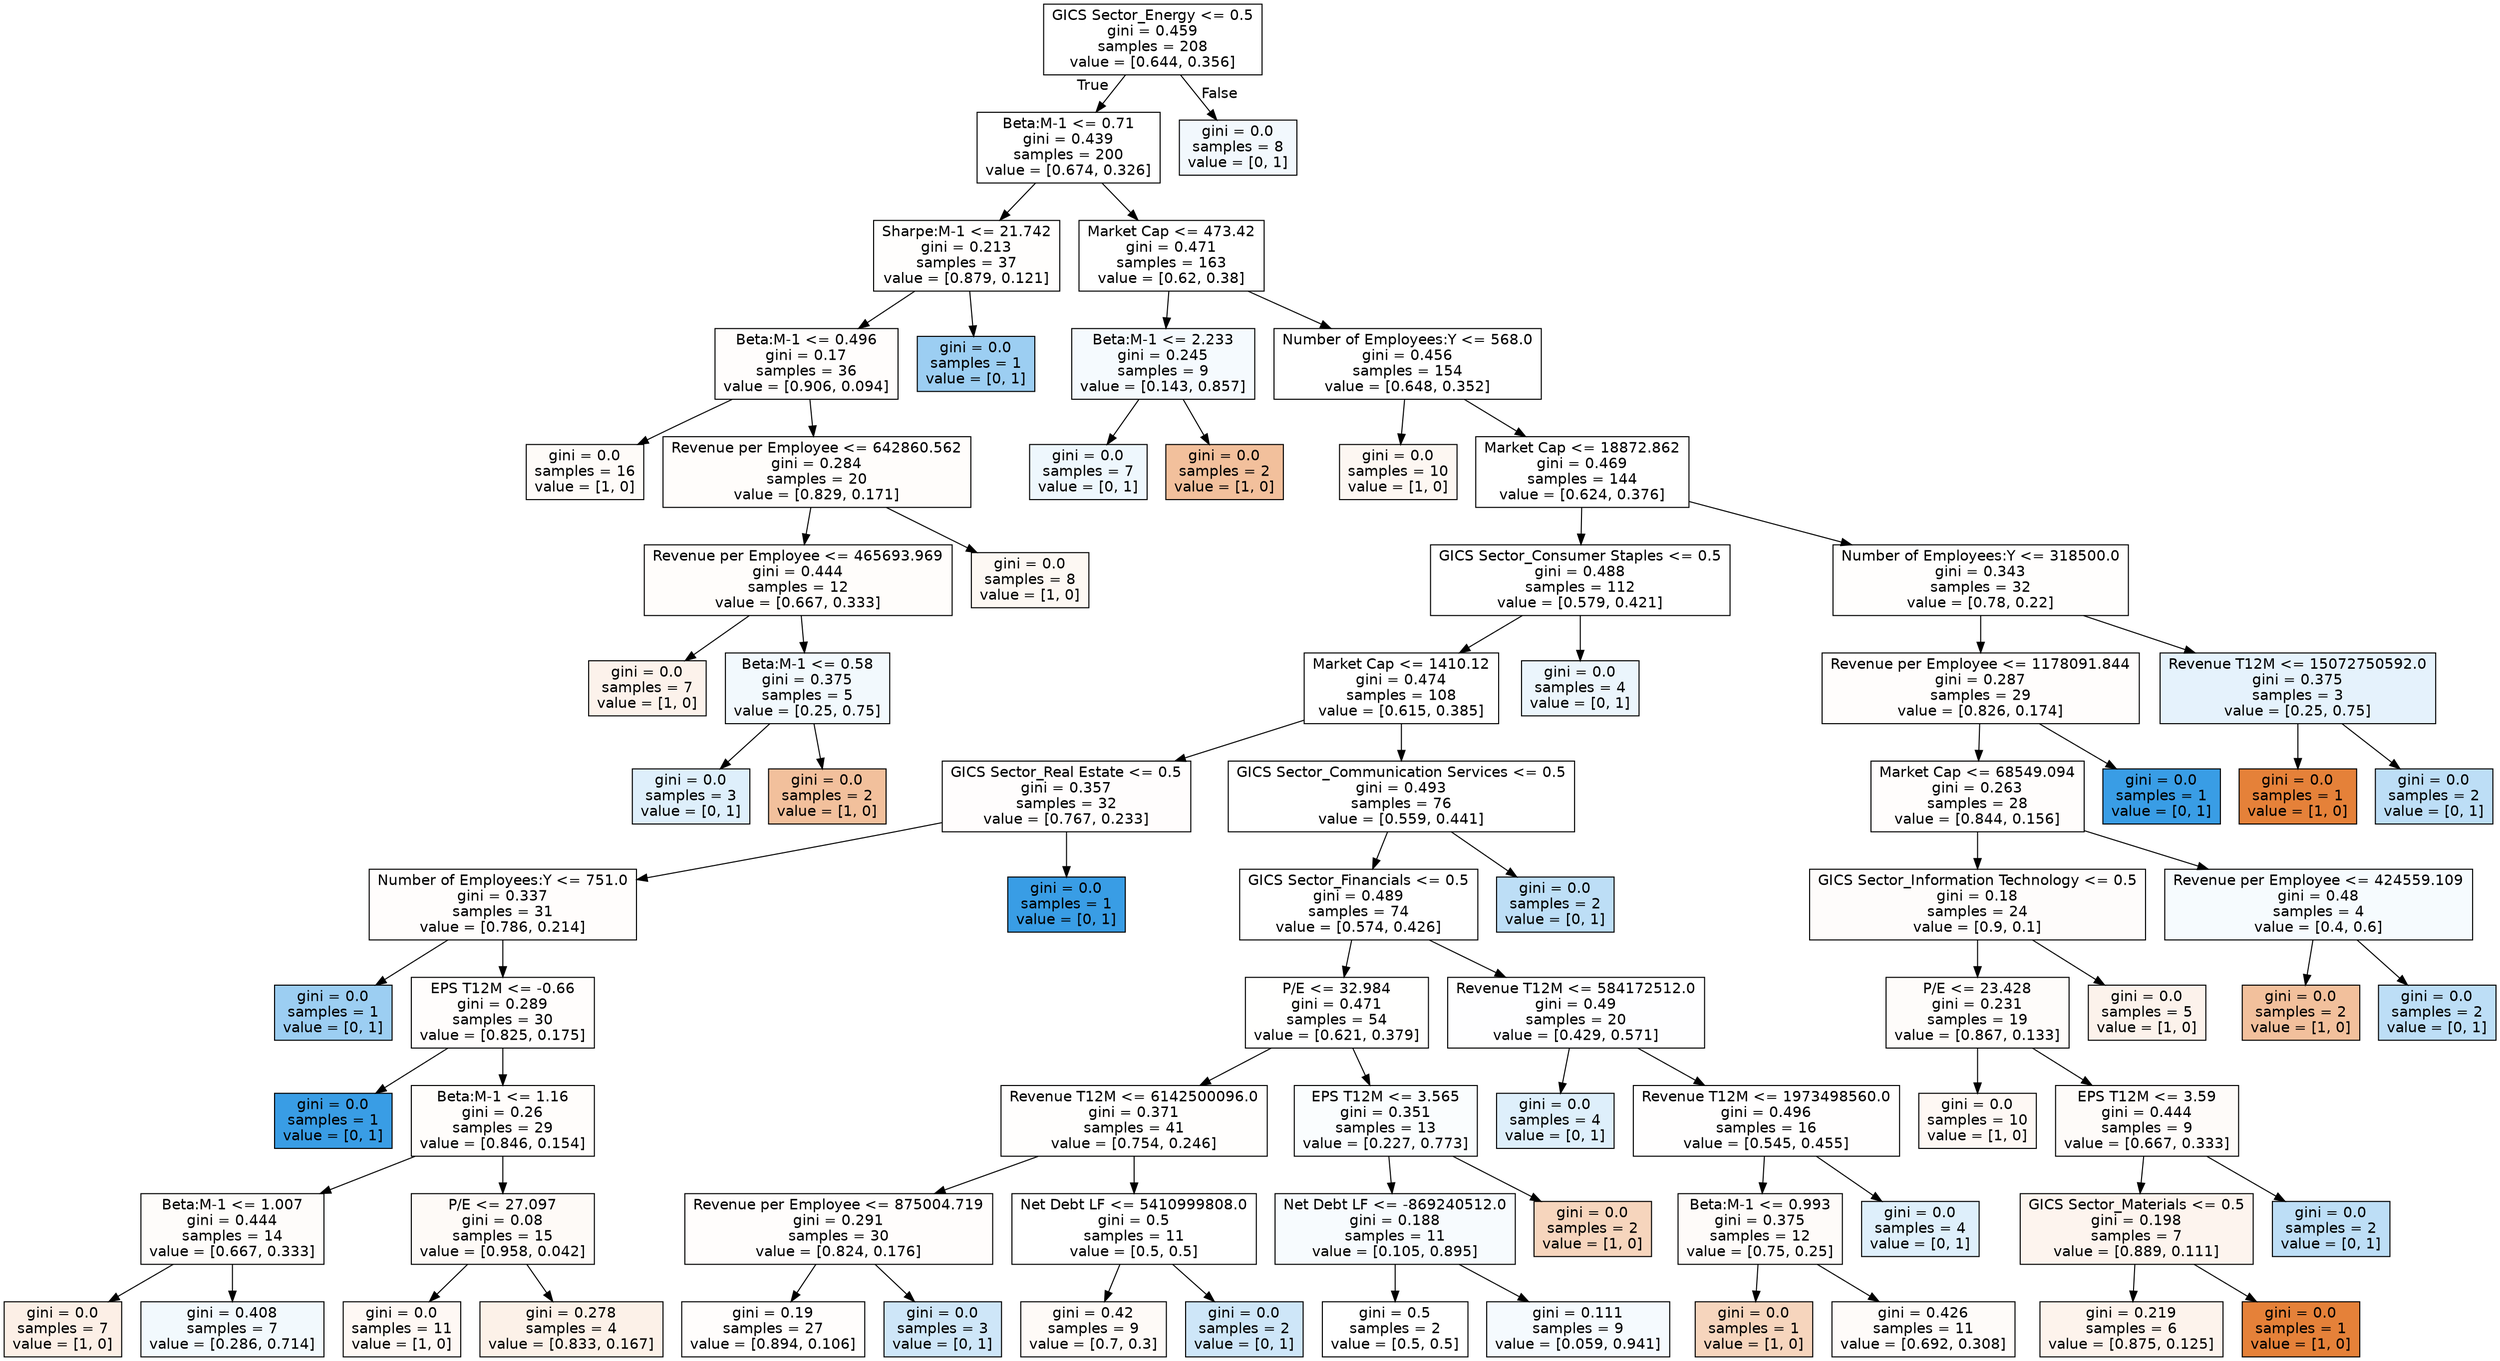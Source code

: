 digraph Tree {
node [shape=box, style="filled", color="black", fontname="helvetica"] ;
edge [fontname="helvetica"] ;
0 [label="GICS Sector_Energy <= 0.5\ngini = 0.459\nsamples = 208\nvalue = [0.644, 0.356]", fillcolor="#ffffff"] ;
1 [label="Beta:M-1 <= 0.71\ngini = 0.439\nsamples = 200\nvalue = [0.674, 0.326]", fillcolor="#ffffff"] ;
0 -> 1 [labeldistance=2.5, labelangle=45, headlabel="True"] ;
3 [label="Sharpe:M-1 <= 21.742\ngini = 0.213\nsamples = 37\nvalue = [0.879, 0.121]", fillcolor="#fffefd"] ;
1 -> 3 ;
11 [label="Beta:M-1 <= 0.496\ngini = 0.17\nsamples = 36\nvalue = [0.906, 0.094]", fillcolor="#fffdfc"] ;
3 -> 11 ;
57 [label="gini = 0.0\nsamples = 16\nvalue = [1, 0]", fillcolor="#fefbf8"] ;
11 -> 57 ;
58 [label="Revenue per Employee <= 642860.562\ngini = 0.284\nsamples = 20\nvalue = [0.829, 0.171]", fillcolor="#fffdfb"] ;
11 -> 58 ;
59 [label="Revenue per Employee <= 465693.969\ngini = 0.444\nsamples = 12\nvalue = [0.667, 0.333]", fillcolor="#fffdfb"] ;
58 -> 59 ;
61 [label="gini = 0.0\nsamples = 7\nvalue = [1, 0]", fillcolor="#fcf2eb"] ;
59 -> 61 ;
62 [label="Beta:M-1 <= 0.58\ngini = 0.375\nsamples = 5\nvalue = [0.25, 0.75]", fillcolor="#f2f9fd"] ;
59 -> 62 ;
63 [label="gini = 0.0\nsamples = 3\nvalue = [0, 1]", fillcolor="#deeffb"] ;
62 -> 63 ;
64 [label="gini = 0.0\nsamples = 2\nvalue = [1, 0]", fillcolor="#f2c09c"] ;
62 -> 64 ;
60 [label="gini = 0.0\nsamples = 8\nvalue = [1, 0]", fillcolor="#fdf8f3"] ;
58 -> 60 ;
12 [label="gini = 0.0\nsamples = 1\nvalue = [0, 1]", fillcolor="#9ccef2"] ;
3 -> 12 ;
4 [label="Market Cap <= 473.42\ngini = 0.471\nsamples = 163\nvalue = [0.62, 0.38]", fillcolor="#ffffff"] ;
1 -> 4 ;
5 [label="Beta:M-1 <= 2.233\ngini = 0.245\nsamples = 9\nvalue = [0.143, 0.857]", fillcolor="#f5fafe"] ;
4 -> 5 ;
9 [label="gini = 0.0\nsamples = 7\nvalue = [0, 1]", fillcolor="#eef7fd"] ;
5 -> 9 ;
10 [label="gini = 0.0\nsamples = 2\nvalue = [1, 0]", fillcolor="#f2c09c"] ;
5 -> 10 ;
6 [label="Number of Employees:Y <= 568.0\ngini = 0.456\nsamples = 154\nvalue = [0.648, 0.352]", fillcolor="#ffffff"] ;
4 -> 6 ;
7 [label="gini = 0.0\nsamples = 10\nvalue = [1, 0]", fillcolor="#fdf7f2"] ;
6 -> 7 ;
8 [label="Market Cap <= 18872.862\ngini = 0.469\nsamples = 144\nvalue = [0.624, 0.376]", fillcolor="#ffffff"] ;
6 -> 8 ;
13 [label="GICS Sector_Consumer Staples <= 0.5\ngini = 0.488\nsamples = 112\nvalue = [0.579, 0.421]", fillcolor="#ffffff"] ;
8 -> 13 ;
15 [label="Market Cap <= 1410.12\ngini = 0.474\nsamples = 108\nvalue = [0.615, 0.385]", fillcolor="#ffffff"] ;
13 -> 15 ;
17 [label="GICS Sector_Real Estate <= 0.5\ngini = 0.357\nsamples = 32\nvalue = [0.767, 0.233]", fillcolor="#fffdfd"] ;
15 -> 17 ;
47 [label="Number of Employees:Y <= 751.0\ngini = 0.337\nsamples = 31\nvalue = [0.786, 0.214]", fillcolor="#fffdfc"] ;
17 -> 47 ;
49 [label="gini = 0.0\nsamples = 1\nvalue = [0, 1]", fillcolor="#9ccef2"] ;
47 -> 49 ;
50 [label="EPS T12M <= -0.66\ngini = 0.289\nsamples = 30\nvalue = [0.825, 0.175]", fillcolor="#fffdfc"] ;
47 -> 50 ;
51 [label="gini = 0.0\nsamples = 1\nvalue = [0, 1]", fillcolor="#399de5"] ;
50 -> 51 ;
52 [label="Beta:M-1 <= 1.16\ngini = 0.26\nsamples = 29\nvalue = [0.846, 0.154]", fillcolor="#fffdfb"] ;
50 -> 52 ;
53 [label="Beta:M-1 <= 1.007\ngini = 0.444\nsamples = 14\nvalue = [0.667, 0.333]", fillcolor="#fefcfa"] ;
52 -> 53 ;
55 [label="gini = 0.0\nsamples = 7\nvalue = [1, 0]", fillcolor="#fcefe6"] ;
53 -> 55 ;
56 [label="gini = 0.408\nsamples = 7\nvalue = [0.286, 0.714]", fillcolor="#f2f9fd"] ;
53 -> 56 ;
54 [label="P/E <= 27.097\ngini = 0.08\nsamples = 15\nvalue = [0.958, 0.042]", fillcolor="#fefaf7"] ;
52 -> 54 ;
75 [label="gini = 0.0\nsamples = 11\nvalue = [1, 0]", fillcolor="#fef8f4"] ;
54 -> 75 ;
76 [label="gini = 0.278\nsamples = 4\nvalue = [0.833, 0.167]", fillcolor="#fcf1e8"] ;
54 -> 76 ;
48 [label="gini = 0.0\nsamples = 1\nvalue = [0, 1]", fillcolor="#399de5"] ;
17 -> 48 ;
18 [label="GICS Sector_Communication Services <= 0.5\ngini = 0.493\nsamples = 76\nvalue = [0.559, 0.441]", fillcolor="#ffffff"] ;
15 -> 18 ;
21 [label="GICS Sector_Financials <= 0.5\ngini = 0.489\nsamples = 74\nvalue = [0.574, 0.426]", fillcolor="#ffffff"] ;
18 -> 21 ;
23 [label="P/E <= 32.984\ngini = 0.471\nsamples = 54\nvalue = [0.621, 0.379]", fillcolor="#fffffe"] ;
21 -> 23 ;
25 [label="Revenue T12M <= 6142500096.0\ngini = 0.371\nsamples = 41\nvalue = [0.754, 0.246]", fillcolor="#fffefd"] ;
23 -> 25 ;
33 [label="Revenue per Employee <= 875004.719\ngini = 0.291\nsamples = 30\nvalue = [0.824, 0.176]", fillcolor="#fffdfc"] ;
25 -> 33 ;
35 [label="gini = 0.19\nsamples = 27\nvalue = [0.894, 0.106]", fillcolor="#fffdfc"] ;
33 -> 35 ;
36 [label="gini = 0.0\nsamples = 3\nvalue = [0, 1]", fillcolor="#cee6f8"] ;
33 -> 36 ;
34 [label="Net Debt LF <= 5410999808.0\ngini = 0.5\nsamples = 11\nvalue = [0.5, 0.5]", fillcolor="#ffffff"] ;
25 -> 34 ;
37 [label="gini = 0.42\nsamples = 9\nvalue = [0.7, 0.3]", fillcolor="#fefaf7"] ;
34 -> 37 ;
38 [label="gini = 0.0\nsamples = 2\nvalue = [0, 1]", fillcolor="#cee6f8"] ;
34 -> 38 ;
26 [label="EPS T12M <= 3.565\ngini = 0.351\nsamples = 13\nvalue = [0.227, 0.773]", fillcolor="#fafdfe"] ;
23 -> 26 ;
27 [label="Net Debt LF <= -869240512.0\ngini = 0.188\nsamples = 11\nvalue = [0.105, 0.895]", fillcolor="#f7fbfe"] ;
26 -> 27 ;
65 [label="gini = 0.5\nsamples = 2\nvalue = [0.5, 0.5]", fillcolor="#ffffff"] ;
27 -> 65 ;
66 [label="gini = 0.111\nsamples = 9\nvalue = [0.059, 0.941]", fillcolor="#f5fafe"] ;
27 -> 66 ;
28 [label="gini = 0.0\nsamples = 2\nvalue = [1, 0]", fillcolor="#f6d5bd"] ;
26 -> 28 ;
24 [label="Revenue T12M <= 584172512.0\ngini = 0.49\nsamples = 20\nvalue = [0.429, 0.571]", fillcolor="#fefeff"] ;
21 -> 24 ;
29 [label="gini = 0.0\nsamples = 4\nvalue = [0, 1]", fillcolor="#deeffb"] ;
24 -> 29 ;
30 [label="Revenue T12M <= 1973498560.0\ngini = 0.496\nsamples = 16\nvalue = [0.545, 0.455]", fillcolor="#fffefe"] ;
24 -> 30 ;
31 [label="Beta:M-1 <= 0.993\ngini = 0.375\nsamples = 12\nvalue = [0.75, 0.25]", fillcolor="#fefbf9"] ;
30 -> 31 ;
67 [label="gini = 0.0\nsamples = 1\nvalue = [1, 0]", fillcolor="#f6d5bd"] ;
31 -> 67 ;
68 [label="gini = 0.426\nsamples = 11\nvalue = [0.692, 0.308]", fillcolor="#fefbf9"] ;
31 -> 68 ;
32 [label="gini = 0.0\nsamples = 4\nvalue = [0, 1]", fillcolor="#deeffb"] ;
30 -> 32 ;
22 [label="gini = 0.0\nsamples = 2\nvalue = [0, 1]", fillcolor="#bddef6"] ;
18 -> 22 ;
16 [label="gini = 0.0\nsamples = 4\nvalue = [0, 1]", fillcolor="#ebf5fc"] ;
13 -> 16 ;
14 [label="Number of Employees:Y <= 318500.0\ngini = 0.343\nsamples = 32\nvalue = [0.78, 0.22]", fillcolor="#fffefd"] ;
8 -> 14 ;
19 [label="Revenue per Employee <= 1178091.844\ngini = 0.287\nsamples = 29\nvalue = [0.826, 0.174]", fillcolor="#fffdfc"] ;
14 -> 19 ;
41 [label="Market Cap <= 68549.094\ngini = 0.263\nsamples = 28\nvalue = [0.844, 0.156]", fillcolor="#fffdfc"] ;
19 -> 41 ;
43 [label="GICS Sector_Information Technology <= 0.5\ngini = 0.18\nsamples = 24\nvalue = [0.9, 0.1]", fillcolor="#fefcfb"] ;
41 -> 43 ;
69 [label="P/E <= 23.428\ngini = 0.231\nsamples = 19\nvalue = [0.867, 0.133]", fillcolor="#fefcfa"] ;
43 -> 69 ;
71 [label="gini = 0.0\nsamples = 10\nvalue = [1, 0]", fillcolor="#fef8f4"] ;
69 -> 71 ;
72 [label="EPS T12M <= 3.59\ngini = 0.444\nsamples = 9\nvalue = [0.667, 0.333]", fillcolor="#fefbf9"] ;
69 -> 72 ;
73 [label="GICS Sector_Materials <= 0.5\ngini = 0.198\nsamples = 7\nvalue = [0.889, 0.111]", fillcolor="#fdf4ee"] ;
72 -> 73 ;
77 [label="gini = 0.219\nsamples = 6\nvalue = [0.875, 0.125]", fillcolor="#fdf3ec"] ;
73 -> 77 ;
78 [label="gini = 0.0\nsamples = 1\nvalue = [1, 0]", fillcolor="#e58139"] ;
73 -> 78 ;
74 [label="gini = 0.0\nsamples = 2\nvalue = [0, 1]", fillcolor="#bddef6"] ;
72 -> 74 ;
70 [label="gini = 0.0\nsamples = 5\nvalue = [1, 0]", fillcolor="#fcf2eb"] ;
43 -> 70 ;
44 [label="Revenue per Employee <= 424559.109\ngini = 0.48\nsamples = 4\nvalue = [0.4, 0.6]", fillcolor="#f6fbfe"] ;
41 -> 44 ;
45 [label="gini = 0.0\nsamples = 2\nvalue = [1, 0]", fillcolor="#f2c09c"] ;
44 -> 45 ;
46 [label="gini = 0.0\nsamples = 2\nvalue = [0, 1]", fillcolor="#bddef6"] ;
44 -> 46 ;
42 [label="gini = 0.0\nsamples = 1\nvalue = [0, 1]", fillcolor="#399de5"] ;
19 -> 42 ;
20 [label="Revenue T12M <= 15072750592.0\ngini = 0.375\nsamples = 3\nvalue = [0.25, 0.75]", fillcolor="#e5f2fc"] ;
14 -> 20 ;
39 [label="gini = 0.0\nsamples = 1\nvalue = [1, 0]", fillcolor="#e58139"] ;
20 -> 39 ;
40 [label="gini = 0.0\nsamples = 2\nvalue = [0, 1]", fillcolor="#bddef6"] ;
20 -> 40 ;
2 [label="gini = 0.0\nsamples = 8\nvalue = [0, 1]", fillcolor="#f2f8fd"] ;
0 -> 2 [labeldistance=2.5, labelangle=-45, headlabel="False"] ;
}